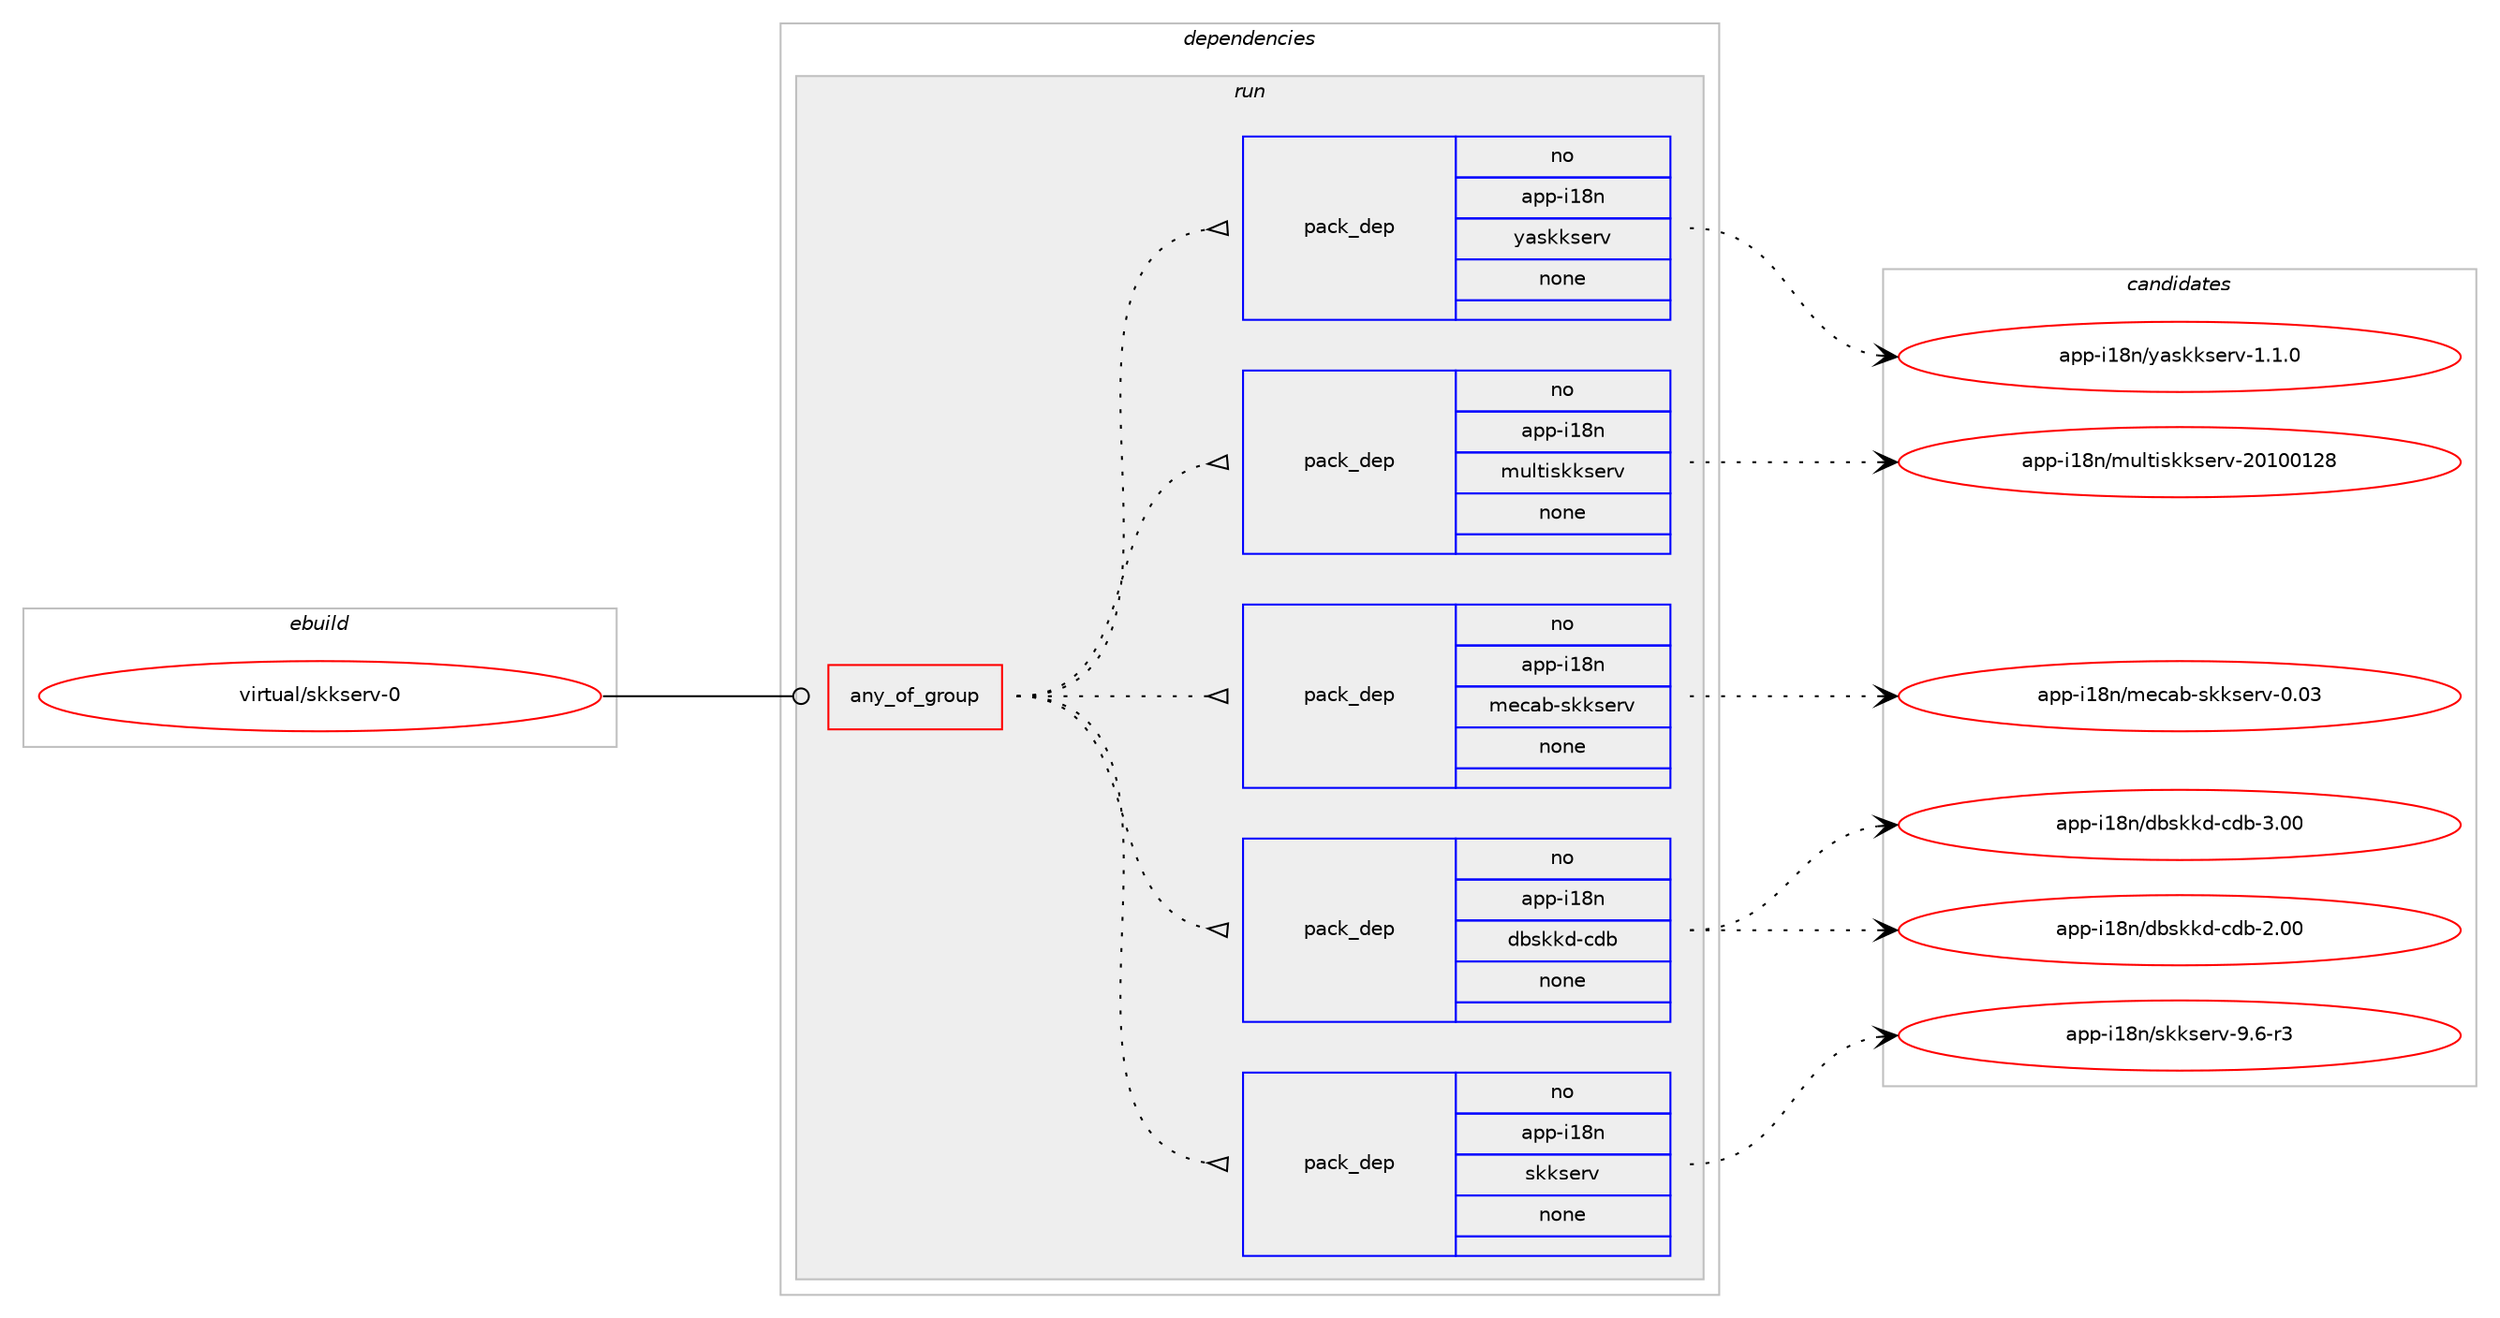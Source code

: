 digraph prolog {

# *************
# Graph options
# *************

newrank=true;
concentrate=true;
compound=true;
graph [rankdir=LR,fontname=Helvetica,fontsize=10,ranksep=1.5];#, ranksep=2.5, nodesep=0.2];
edge  [arrowhead=vee];
node  [fontname=Helvetica,fontsize=10];

# **********
# The ebuild
# **********

subgraph cluster_leftcol {
color=gray;
rank=same;
label=<<i>ebuild</i>>;
id [label="virtual/skkserv-0", color=red, width=4, href="../virtual/skkserv-0.svg"];
}

# ****************
# The dependencies
# ****************

subgraph cluster_midcol {
color=gray;
label=<<i>dependencies</i>>;
subgraph cluster_compile {
fillcolor="#eeeeee";
style=filled;
label=<<i>compile</i>>;
}
subgraph cluster_compileandrun {
fillcolor="#eeeeee";
style=filled;
label=<<i>compile and run</i>>;
}
subgraph cluster_run {
fillcolor="#eeeeee";
style=filled;
label=<<i>run</i>>;
subgraph any28105 {
dependency1743268 [label=<<TABLE BORDER="0" CELLBORDER="1" CELLSPACING="0" CELLPADDING="4"><TR><TD CELLPADDING="10">any_of_group</TD></TR></TABLE>>, shape=none, color=red];subgraph pack1251364 {
dependency1743269 [label=<<TABLE BORDER="0" CELLBORDER="1" CELLSPACING="0" CELLPADDING="4" WIDTH="220"><TR><TD ROWSPAN="6" CELLPADDING="30">pack_dep</TD></TR><TR><TD WIDTH="110">no</TD></TR><TR><TD>app-i18n</TD></TR><TR><TD>skkserv</TD></TR><TR><TD>none</TD></TR><TR><TD></TD></TR></TABLE>>, shape=none, color=blue];
}
dependency1743268:e -> dependency1743269:w [weight=20,style="dotted",arrowhead="oinv"];
subgraph pack1251365 {
dependency1743270 [label=<<TABLE BORDER="0" CELLBORDER="1" CELLSPACING="0" CELLPADDING="4" WIDTH="220"><TR><TD ROWSPAN="6" CELLPADDING="30">pack_dep</TD></TR><TR><TD WIDTH="110">no</TD></TR><TR><TD>app-i18n</TD></TR><TR><TD>dbskkd-cdb</TD></TR><TR><TD>none</TD></TR><TR><TD></TD></TR></TABLE>>, shape=none, color=blue];
}
dependency1743268:e -> dependency1743270:w [weight=20,style="dotted",arrowhead="oinv"];
subgraph pack1251366 {
dependency1743271 [label=<<TABLE BORDER="0" CELLBORDER="1" CELLSPACING="0" CELLPADDING="4" WIDTH="220"><TR><TD ROWSPAN="6" CELLPADDING="30">pack_dep</TD></TR><TR><TD WIDTH="110">no</TD></TR><TR><TD>app-i18n</TD></TR><TR><TD>mecab-skkserv</TD></TR><TR><TD>none</TD></TR><TR><TD></TD></TR></TABLE>>, shape=none, color=blue];
}
dependency1743268:e -> dependency1743271:w [weight=20,style="dotted",arrowhead="oinv"];
subgraph pack1251367 {
dependency1743272 [label=<<TABLE BORDER="0" CELLBORDER="1" CELLSPACING="0" CELLPADDING="4" WIDTH="220"><TR><TD ROWSPAN="6" CELLPADDING="30">pack_dep</TD></TR><TR><TD WIDTH="110">no</TD></TR><TR><TD>app-i18n</TD></TR><TR><TD>multiskkserv</TD></TR><TR><TD>none</TD></TR><TR><TD></TD></TR></TABLE>>, shape=none, color=blue];
}
dependency1743268:e -> dependency1743272:w [weight=20,style="dotted",arrowhead="oinv"];
subgraph pack1251368 {
dependency1743273 [label=<<TABLE BORDER="0" CELLBORDER="1" CELLSPACING="0" CELLPADDING="4" WIDTH="220"><TR><TD ROWSPAN="6" CELLPADDING="30">pack_dep</TD></TR><TR><TD WIDTH="110">no</TD></TR><TR><TD>app-i18n</TD></TR><TR><TD>yaskkserv</TD></TR><TR><TD>none</TD></TR><TR><TD></TD></TR></TABLE>>, shape=none, color=blue];
}
dependency1743268:e -> dependency1743273:w [weight=20,style="dotted",arrowhead="oinv"];
}
id:e -> dependency1743268:w [weight=20,style="solid",arrowhead="odot"];
}
}

# **************
# The candidates
# **************

subgraph cluster_choices {
rank=same;
color=gray;
label=<<i>candidates</i>>;

subgraph choice1251364 {
color=black;
nodesep=1;
choice9711211245105495611047115107107115101114118455746544511451 [label="app-i18n/skkserv-9.6-r3", color=red, width=4,href="../app-i18n/skkserv-9.6-r3.svg"];
dependency1743269:e -> choice9711211245105495611047115107107115101114118455746544511451:w [style=dotted,weight="100"];
}
subgraph choice1251365 {
color=black;
nodesep=1;
choice9711211245105495611047100981151071071004599100984550464848 [label="app-i18n/dbskkd-cdb-2.00", color=red, width=4,href="../app-i18n/dbskkd-cdb-2.00.svg"];
choice9711211245105495611047100981151071071004599100984551464848 [label="app-i18n/dbskkd-cdb-3.00", color=red, width=4,href="../app-i18n/dbskkd-cdb-3.00.svg"];
dependency1743270:e -> choice9711211245105495611047100981151071071004599100984550464848:w [style=dotted,weight="100"];
dependency1743270:e -> choice9711211245105495611047100981151071071004599100984551464848:w [style=dotted,weight="100"];
}
subgraph choice1251366 {
color=black;
nodesep=1;
choice9711211245105495611047109101999798451151071071151011141184548464851 [label="app-i18n/mecab-skkserv-0.03", color=red, width=4,href="../app-i18n/mecab-skkserv-0.03.svg"];
dependency1743271:e -> choice9711211245105495611047109101999798451151071071151011141184548464851:w [style=dotted,weight="100"];
}
subgraph choice1251367 {
color=black;
nodesep=1;
choice9711211245105495611047109117108116105115107107115101114118455048494848495056 [label="app-i18n/multiskkserv-20100128", color=red, width=4,href="../app-i18n/multiskkserv-20100128.svg"];
dependency1743272:e -> choice9711211245105495611047109117108116105115107107115101114118455048494848495056:w [style=dotted,weight="100"];
}
subgraph choice1251368 {
color=black;
nodesep=1;
choice971121124510549561104712197115107107115101114118454946494648 [label="app-i18n/yaskkserv-1.1.0", color=red, width=4,href="../app-i18n/yaskkserv-1.1.0.svg"];
dependency1743273:e -> choice971121124510549561104712197115107107115101114118454946494648:w [style=dotted,weight="100"];
}
}

}
